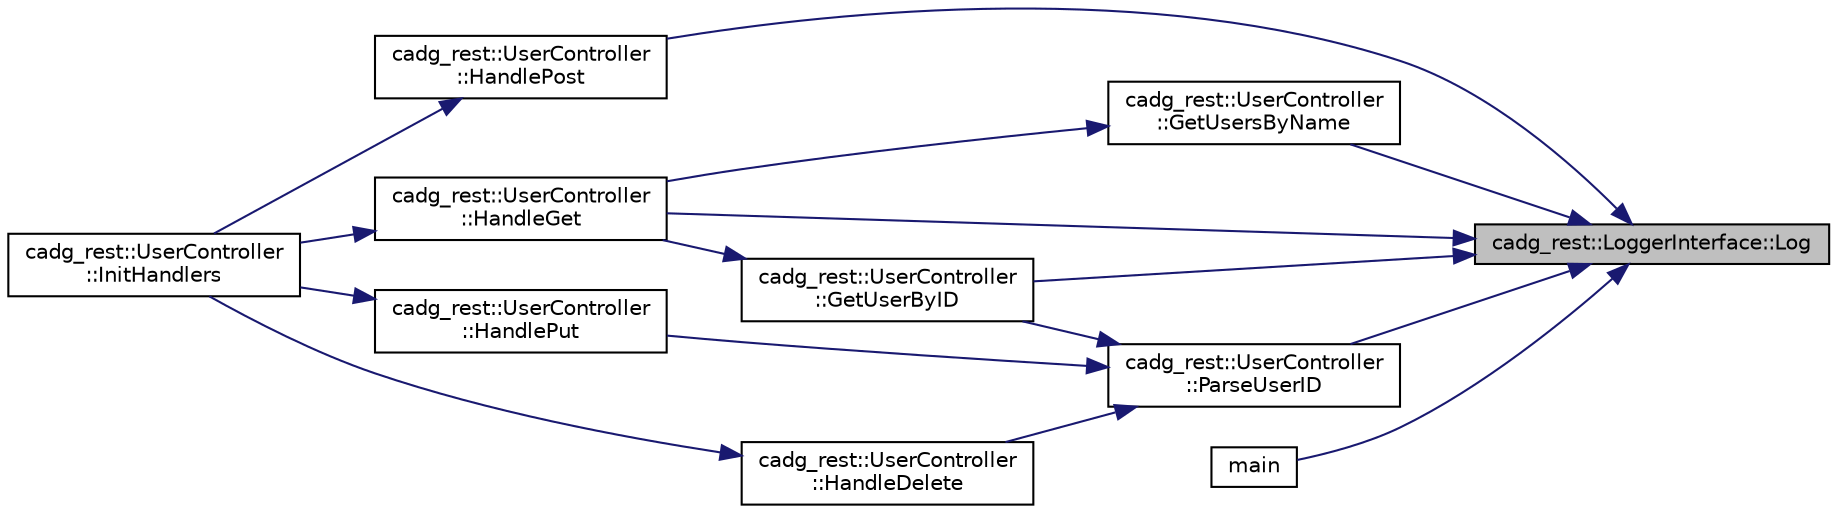 digraph "cadg_rest::LoggerInterface::Log"
{
 // LATEX_PDF_SIZE
  edge [fontname="Helvetica",fontsize="10",labelfontname="Helvetica",labelfontsize="10"];
  node [fontname="Helvetica",fontsize="10",shape=record];
  rankdir="RL";
  Node1 [label="cadg_rest::LoggerInterface::Log",height=0.2,width=0.4,color="black", fillcolor="grey75", style="filled", fontcolor="black",tooltip="Generic log method."];
  Node1 -> Node2 [dir="back",color="midnightblue",fontsize="10",style="solid",fontname="Helvetica"];
  Node2 [label="cadg_rest::UserController\l::HandleGet",height=0.2,width=0.4,color="black", fillcolor="white", style="filled",URL="$classcadg__rest_1_1_user_controller.html#ae31aee8fecf0d1f7d0ba70c0e62da54d",tooltip="Returns the requested user(s)."];
  Node2 -> Node3 [dir="back",color="midnightblue",fontsize="10",style="solid",fontname="Helvetica"];
  Node3 [label="cadg_rest::UserController\l::InitHandlers",height=0.2,width=0.4,color="black", fillcolor="white", style="filled",URL="$classcadg__rest_1_1_user_controller.html#a213210b1e1f8f7417133f3290fbb9b67",tooltip="Initializes listeners and binds methods to proper handlers."];
  Node1 -> Node4 [dir="back",color="midnightblue",fontsize="10",style="solid",fontname="Helvetica"];
  Node4 [label="cadg_rest::UserController\l::HandlePost",height=0.2,width=0.4,color="black", fillcolor="white", style="filled",URL="$classcadg__rest_1_1_user_controller.html#a6c3307f7b6fd4dc0b697bc956503e478",tooltip="Creates a new user."];
  Node4 -> Node3 [dir="back",color="midnightblue",fontsize="10",style="solid",fontname="Helvetica"];
  Node1 -> Node5 [dir="back",color="midnightblue",fontsize="10",style="solid",fontname="Helvetica"];
  Node5 [label="cadg_rest::UserController\l::GetUserByID",height=0.2,width=0.4,color="black", fillcolor="white", style="filled",URL="$classcadg__rest_1_1_user_controller.html#a1d3d450422fabffd4ff66a9267834ea6",tooltip="Returns an existing user with the specified ID."];
  Node5 -> Node2 [dir="back",color="midnightblue",fontsize="10",style="solid",fontname="Helvetica"];
  Node1 -> Node6 [dir="back",color="midnightblue",fontsize="10",style="solid",fontname="Helvetica"];
  Node6 [label="cadg_rest::UserController\l::GetUsersByName",height=0.2,width=0.4,color="black", fillcolor="white", style="filled",URL="$classcadg__rest_1_1_user_controller.html#aa98afe262762a47ff443a36eb4a97b8d",tooltip=" "];
  Node6 -> Node2 [dir="back",color="midnightblue",fontsize="10",style="solid",fontname="Helvetica"];
  Node1 -> Node7 [dir="back",color="midnightblue",fontsize="10",style="solid",fontname="Helvetica"];
  Node7 [label="cadg_rest::UserController\l::ParseUserID",height=0.2,width=0.4,color="black", fillcolor="white", style="filled",URL="$classcadg__rest_1_1_user_controller.html#a3523d014f2ada4364034e175f6d645f8",tooltip="Returns an ID specified in a URL path."];
  Node7 -> Node8 [dir="back",color="midnightblue",fontsize="10",style="solid",fontname="Helvetica"];
  Node8 [label="cadg_rest::UserController\l::HandlePut",height=0.2,width=0.4,color="black", fillcolor="white", style="filled",URL="$classcadg__rest_1_1_user_controller.html#a5da4d0addb0504184929a57d7f196c79",tooltip="Updates a current user's data."];
  Node8 -> Node3 [dir="back",color="midnightblue",fontsize="10",style="solid",fontname="Helvetica"];
  Node7 -> Node9 [dir="back",color="midnightblue",fontsize="10",style="solid",fontname="Helvetica"];
  Node9 [label="cadg_rest::UserController\l::HandleDelete",height=0.2,width=0.4,color="black", fillcolor="white", style="filled",URL="$classcadg__rest_1_1_user_controller.html#a99ed4e9459766b3e000814b503378a2d",tooltip="Removes an existing user."];
  Node9 -> Node3 [dir="back",color="midnightblue",fontsize="10",style="solid",fontname="Helvetica"];
  Node7 -> Node5 [dir="back",color="midnightblue",fontsize="10",style="solid",fontname="Helvetica"];
  Node1 -> Node10 [dir="back",color="midnightblue",fontsize="10",style="solid",fontname="Helvetica"];
  Node10 [label="main",height=0.2,width=0.4,color="black", fillcolor="white", style="filled",URL="$rest__server_8cpp.html#ac0f2228420376f4db7e1274f2b41667c",tooltip=" "];
}
